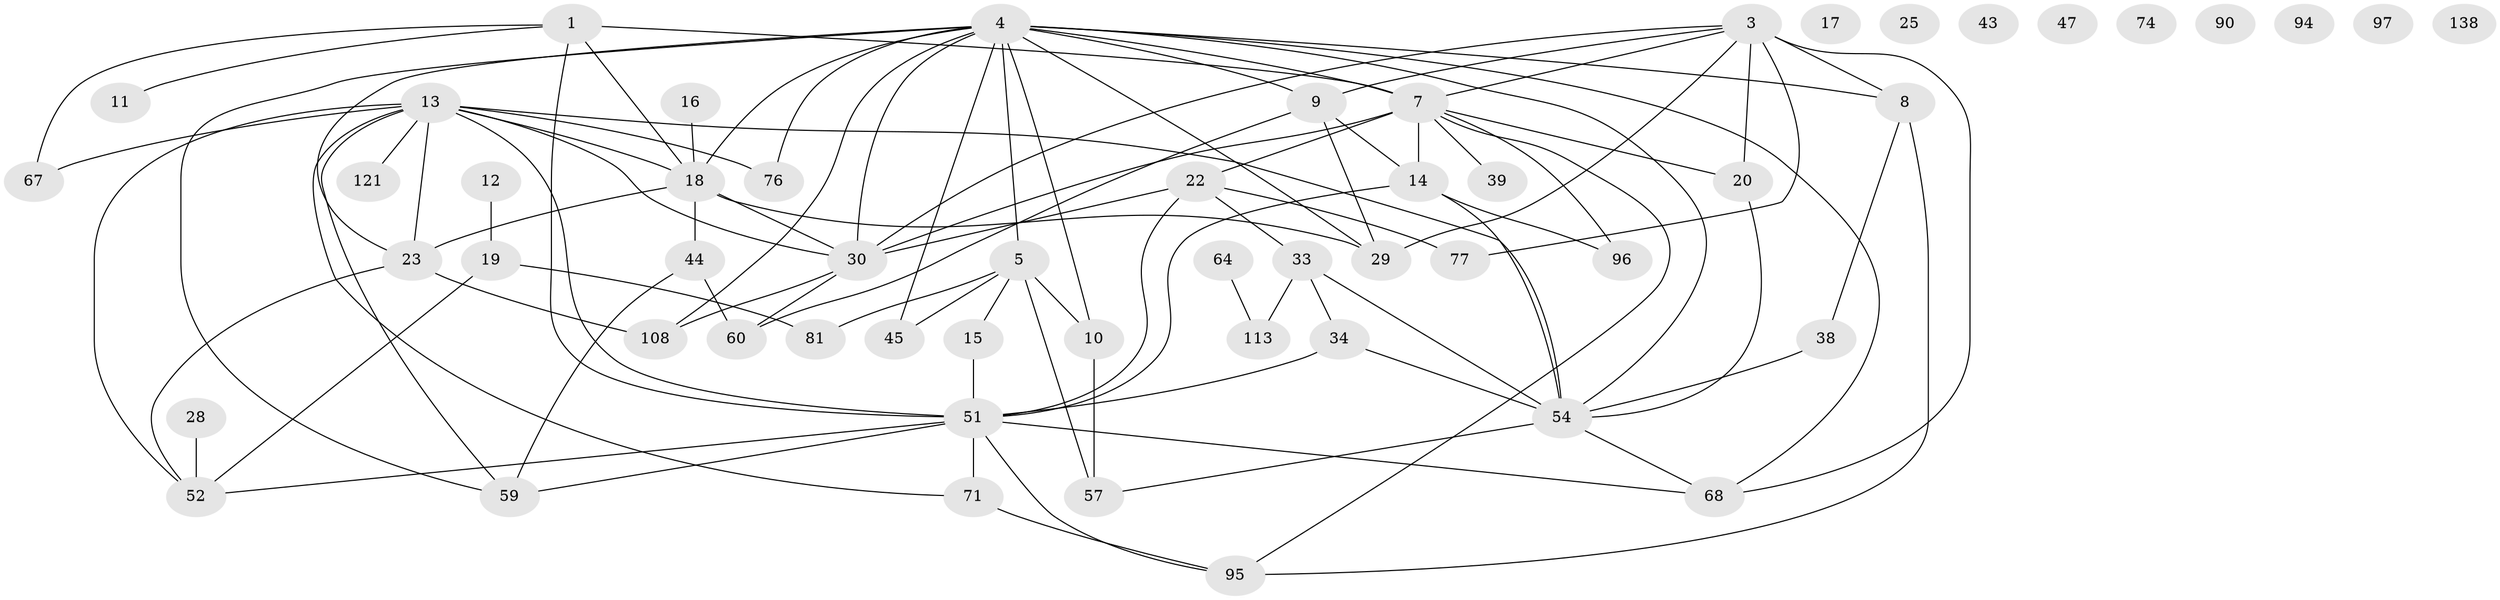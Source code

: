 // original degree distribution, {3: 0.2246376811594203, 4: 0.16666666666666666, 2: 0.2971014492753623, 5: 0.07971014492753623, 1: 0.13043478260869565, 0: 0.057971014492753624, 6: 0.028985507246376812, 7: 0.014492753623188406}
// Generated by graph-tools (version 1.1) at 2025/16/03/04/25 18:16:25]
// undirected, 55 vertices, 96 edges
graph export_dot {
graph [start="1"]
  node [color=gray90,style=filled];
  1 [super="+2+27"];
  3 [super="+42"];
  4 [super="+83+26"];
  5 [super="+6+110"];
  7 [super="+120+70+48+40"];
  8 [super="+78"];
  9 [super="+66+21+92"];
  10;
  11 [super="+49"];
  12;
  13 [super="+85+35"];
  14 [super="+24"];
  15 [super="+58"];
  16;
  17;
  18 [super="+104+69"];
  19 [super="+36"];
  20 [super="+79+106+122"];
  22 [super="+55+41"];
  23 [super="+32+50"];
  25;
  28;
  29;
  30 [super="+105+31"];
  33 [super="+53"];
  34 [super="+118+37"];
  38 [super="+109"];
  39;
  43;
  44;
  45 [super="+46"];
  47;
  51 [super="+101+73"];
  52 [super="+62"];
  54 [super="+111+63"];
  57 [super="+84"];
  59 [super="+107"];
  60 [super="+93"];
  64 [super="+89"];
  67 [super="+98"];
  68 [super="+126"];
  71 [super="+115"];
  74;
  76;
  77;
  81;
  90 [super="+129"];
  94;
  95;
  96 [super="+132"];
  97;
  108 [super="+135+124"];
  113;
  121;
  138;
  1 -- 7 [weight=2];
  1 -- 11;
  1 -- 18;
  1 -- 51;
  1 -- 67;
  3 -- 77;
  3 -- 20;
  3 -- 29;
  3 -- 68;
  3 -- 8;
  3 -- 7;
  3 -- 30;
  3 -- 9;
  4 -- 18 [weight=2];
  4 -- 8;
  4 -- 45;
  4 -- 5;
  4 -- 7 [weight=2];
  4 -- 68;
  4 -- 9 [weight=2];
  4 -- 10;
  4 -- 76;
  4 -- 108;
  4 -- 54;
  4 -- 59;
  4 -- 29;
  4 -- 23;
  4 -- 30 [weight=2];
  5 -- 81;
  5 -- 57;
  5 -- 10;
  5 -- 15;
  5 -- 45;
  7 -- 39;
  7 -- 95;
  7 -- 14 [weight=2];
  7 -- 20;
  7 -- 22;
  7 -- 96;
  7 -- 30;
  8 -- 38;
  8 -- 95;
  9 -- 60;
  9 -- 29;
  9 -- 14;
  10 -- 57;
  12 -- 19;
  13 -- 121;
  13 -- 51;
  13 -- 23;
  13 -- 30;
  13 -- 67;
  13 -- 18;
  13 -- 52;
  13 -- 54;
  13 -- 71;
  13 -- 59;
  13 -- 76;
  14 -- 96;
  14 -- 54;
  14 -- 51;
  15 -- 51;
  16 -- 18;
  18 -- 29;
  18 -- 44;
  18 -- 23;
  18 -- 30;
  19 -- 81;
  19 -- 52;
  20 -- 54;
  22 -- 33;
  22 -- 51;
  22 -- 77;
  22 -- 30;
  23 -- 108;
  23 -- 52;
  28 -- 52;
  30 -- 108;
  30 -- 60 [weight=2];
  33 -- 54;
  33 -- 113;
  33 -- 34;
  34 -- 51 [weight=2];
  34 -- 54;
  38 -- 54;
  44 -- 60;
  44 -- 59;
  51 -- 71;
  51 -- 52;
  51 -- 95;
  51 -- 68;
  51 -- 59 [weight=2];
  54 -- 68;
  54 -- 57;
  64 -- 113;
  71 -- 95;
}
